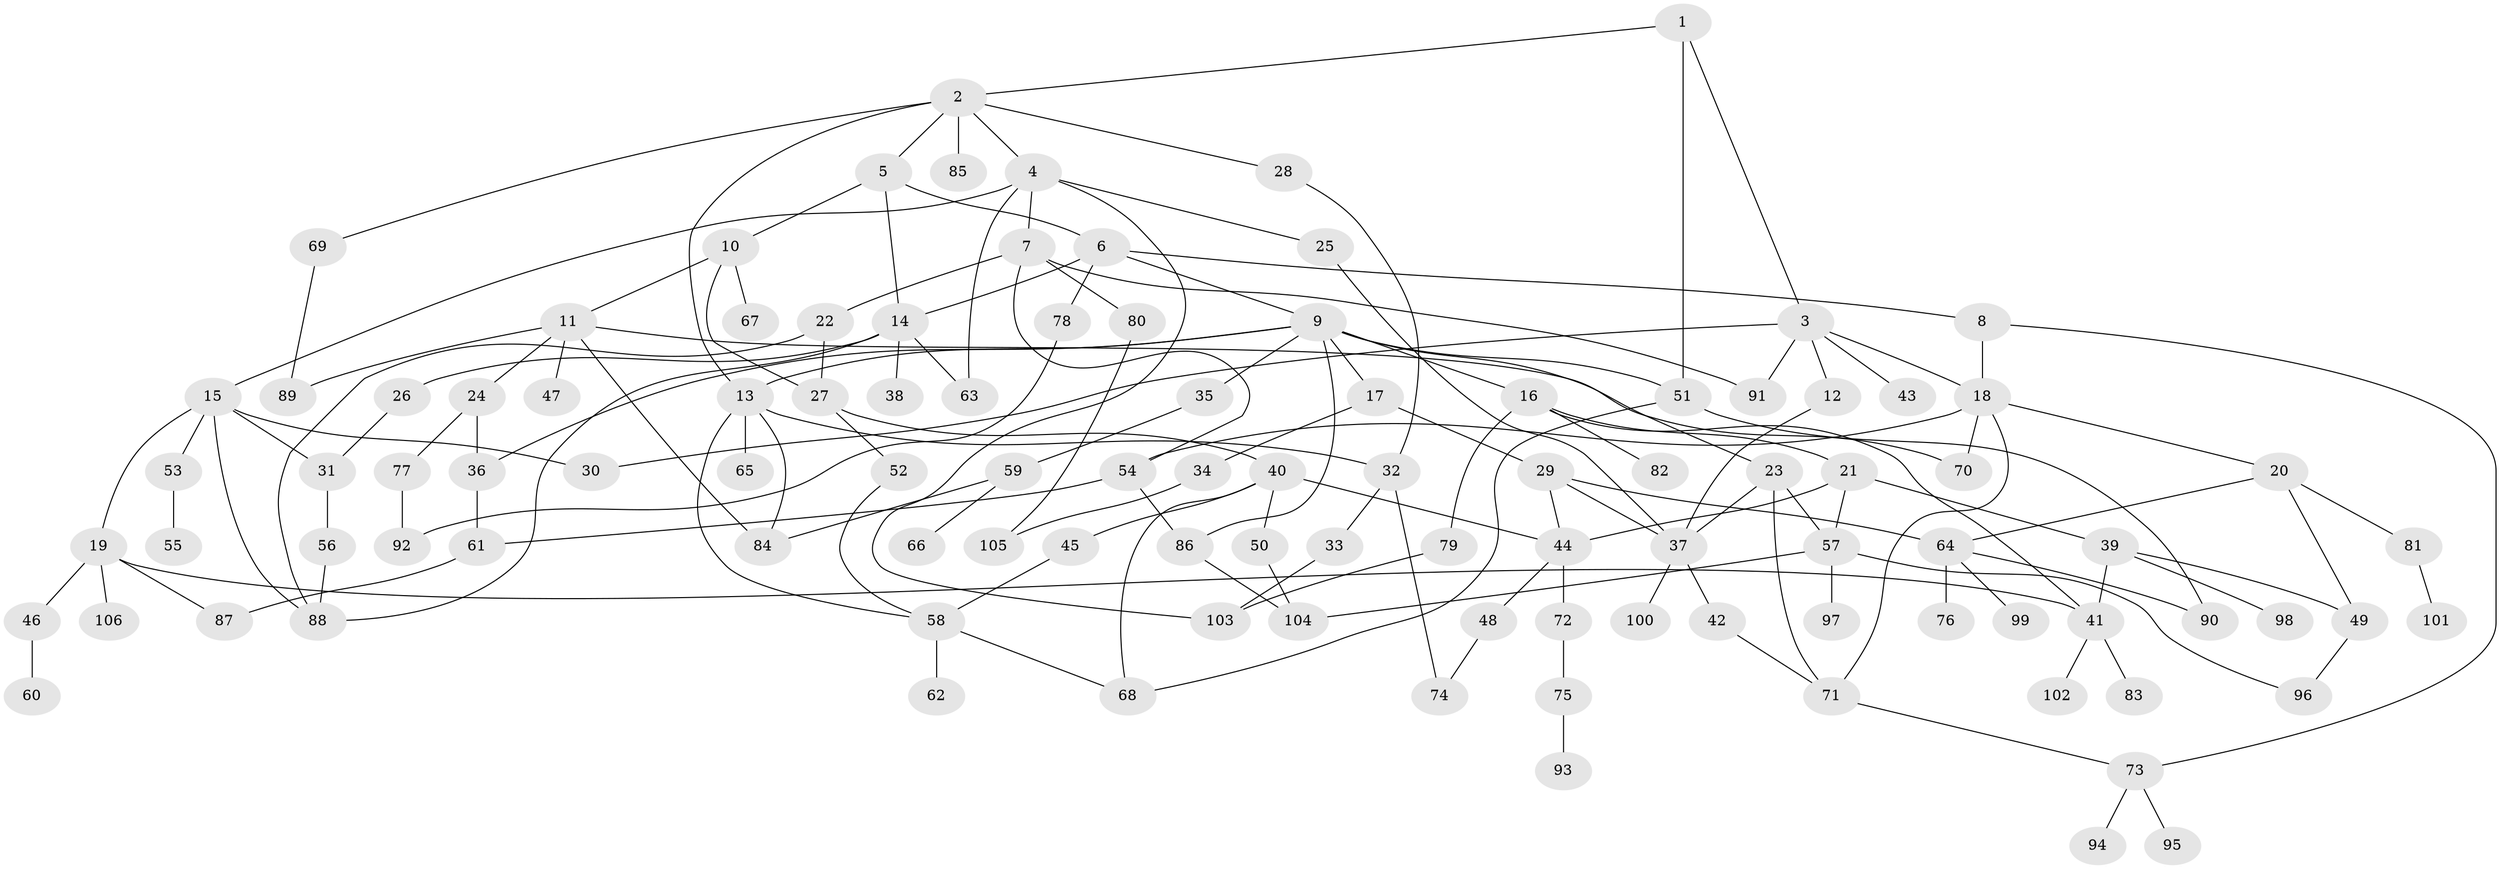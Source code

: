 // coarse degree distribution, {14: 0.015873015873015872, 10: 0.015873015873015872, 6: 0.07936507936507936, 13: 0.015873015873015872, 5: 0.06349206349206349, 3: 0.14285714285714285, 9: 0.015873015873015872, 8: 0.015873015873015872, 7: 0.015873015873015872, 4: 0.1111111111111111, 2: 0.25396825396825395, 1: 0.25396825396825395}
// Generated by graph-tools (version 1.1) at 2025/16/03/04/25 18:16:54]
// undirected, 106 vertices, 153 edges
graph export_dot {
graph [start="1"]
  node [color=gray90,style=filled];
  1;
  2;
  3;
  4;
  5;
  6;
  7;
  8;
  9;
  10;
  11;
  12;
  13;
  14;
  15;
  16;
  17;
  18;
  19;
  20;
  21;
  22;
  23;
  24;
  25;
  26;
  27;
  28;
  29;
  30;
  31;
  32;
  33;
  34;
  35;
  36;
  37;
  38;
  39;
  40;
  41;
  42;
  43;
  44;
  45;
  46;
  47;
  48;
  49;
  50;
  51;
  52;
  53;
  54;
  55;
  56;
  57;
  58;
  59;
  60;
  61;
  62;
  63;
  64;
  65;
  66;
  67;
  68;
  69;
  70;
  71;
  72;
  73;
  74;
  75;
  76;
  77;
  78;
  79;
  80;
  81;
  82;
  83;
  84;
  85;
  86;
  87;
  88;
  89;
  90;
  91;
  92;
  93;
  94;
  95;
  96;
  97;
  98;
  99;
  100;
  101;
  102;
  103;
  104;
  105;
  106;
  1 -- 2;
  1 -- 3;
  1 -- 51;
  2 -- 4;
  2 -- 5;
  2 -- 13;
  2 -- 28;
  2 -- 69;
  2 -- 85;
  3 -- 12;
  3 -- 30;
  3 -- 43;
  3 -- 91;
  3 -- 18;
  4 -- 7;
  4 -- 15;
  4 -- 25;
  4 -- 63;
  4 -- 103;
  5 -- 6;
  5 -- 10;
  5 -- 14;
  6 -- 8;
  6 -- 9;
  6 -- 14;
  6 -- 78;
  7 -- 22;
  7 -- 54;
  7 -- 80;
  7 -- 91;
  8 -- 18;
  8 -- 73;
  9 -- 16;
  9 -- 17;
  9 -- 23;
  9 -- 35;
  9 -- 36;
  9 -- 51;
  9 -- 13;
  9 -- 86;
  10 -- 11;
  10 -- 67;
  10 -- 27;
  11 -- 24;
  11 -- 47;
  11 -- 70;
  11 -- 89;
  11 -- 84;
  12 -- 37;
  13 -- 32;
  13 -- 65;
  13 -- 84;
  13 -- 58;
  14 -- 26;
  14 -- 38;
  14 -- 88;
  14 -- 63;
  15 -- 19;
  15 -- 31;
  15 -- 53;
  15 -- 88;
  15 -- 30;
  16 -- 21;
  16 -- 41;
  16 -- 79;
  16 -- 82;
  17 -- 29;
  17 -- 34;
  18 -- 20;
  18 -- 70;
  18 -- 71;
  18 -- 54;
  19 -- 46;
  19 -- 106;
  19 -- 41;
  19 -- 87;
  20 -- 81;
  20 -- 49;
  20 -- 64;
  21 -- 39;
  21 -- 44;
  21 -- 57;
  22 -- 27;
  22 -- 88;
  23 -- 57;
  23 -- 71;
  23 -- 37;
  24 -- 77;
  24 -- 36;
  25 -- 37;
  26 -- 31;
  27 -- 40;
  27 -- 52;
  28 -- 32;
  29 -- 64;
  29 -- 37;
  29 -- 44;
  31 -- 56;
  32 -- 33;
  32 -- 74;
  33 -- 103;
  34 -- 105;
  35 -- 59;
  36 -- 61;
  37 -- 42;
  37 -- 100;
  39 -- 49;
  39 -- 98;
  39 -- 41;
  40 -- 45;
  40 -- 50;
  40 -- 68;
  40 -- 44;
  41 -- 83;
  41 -- 102;
  42 -- 71;
  44 -- 48;
  44 -- 72;
  45 -- 58;
  46 -- 60;
  48 -- 74;
  49 -- 96;
  50 -- 104;
  51 -- 90;
  51 -- 68;
  52 -- 58;
  53 -- 55;
  54 -- 61;
  54 -- 86;
  56 -- 88;
  57 -- 97;
  57 -- 104;
  57 -- 96;
  58 -- 62;
  58 -- 68;
  59 -- 66;
  59 -- 84;
  61 -- 87;
  64 -- 76;
  64 -- 99;
  64 -- 90;
  69 -- 89;
  71 -- 73;
  72 -- 75;
  73 -- 94;
  73 -- 95;
  75 -- 93;
  77 -- 92;
  78 -- 92;
  79 -- 103;
  80 -- 105;
  81 -- 101;
  86 -- 104;
}
